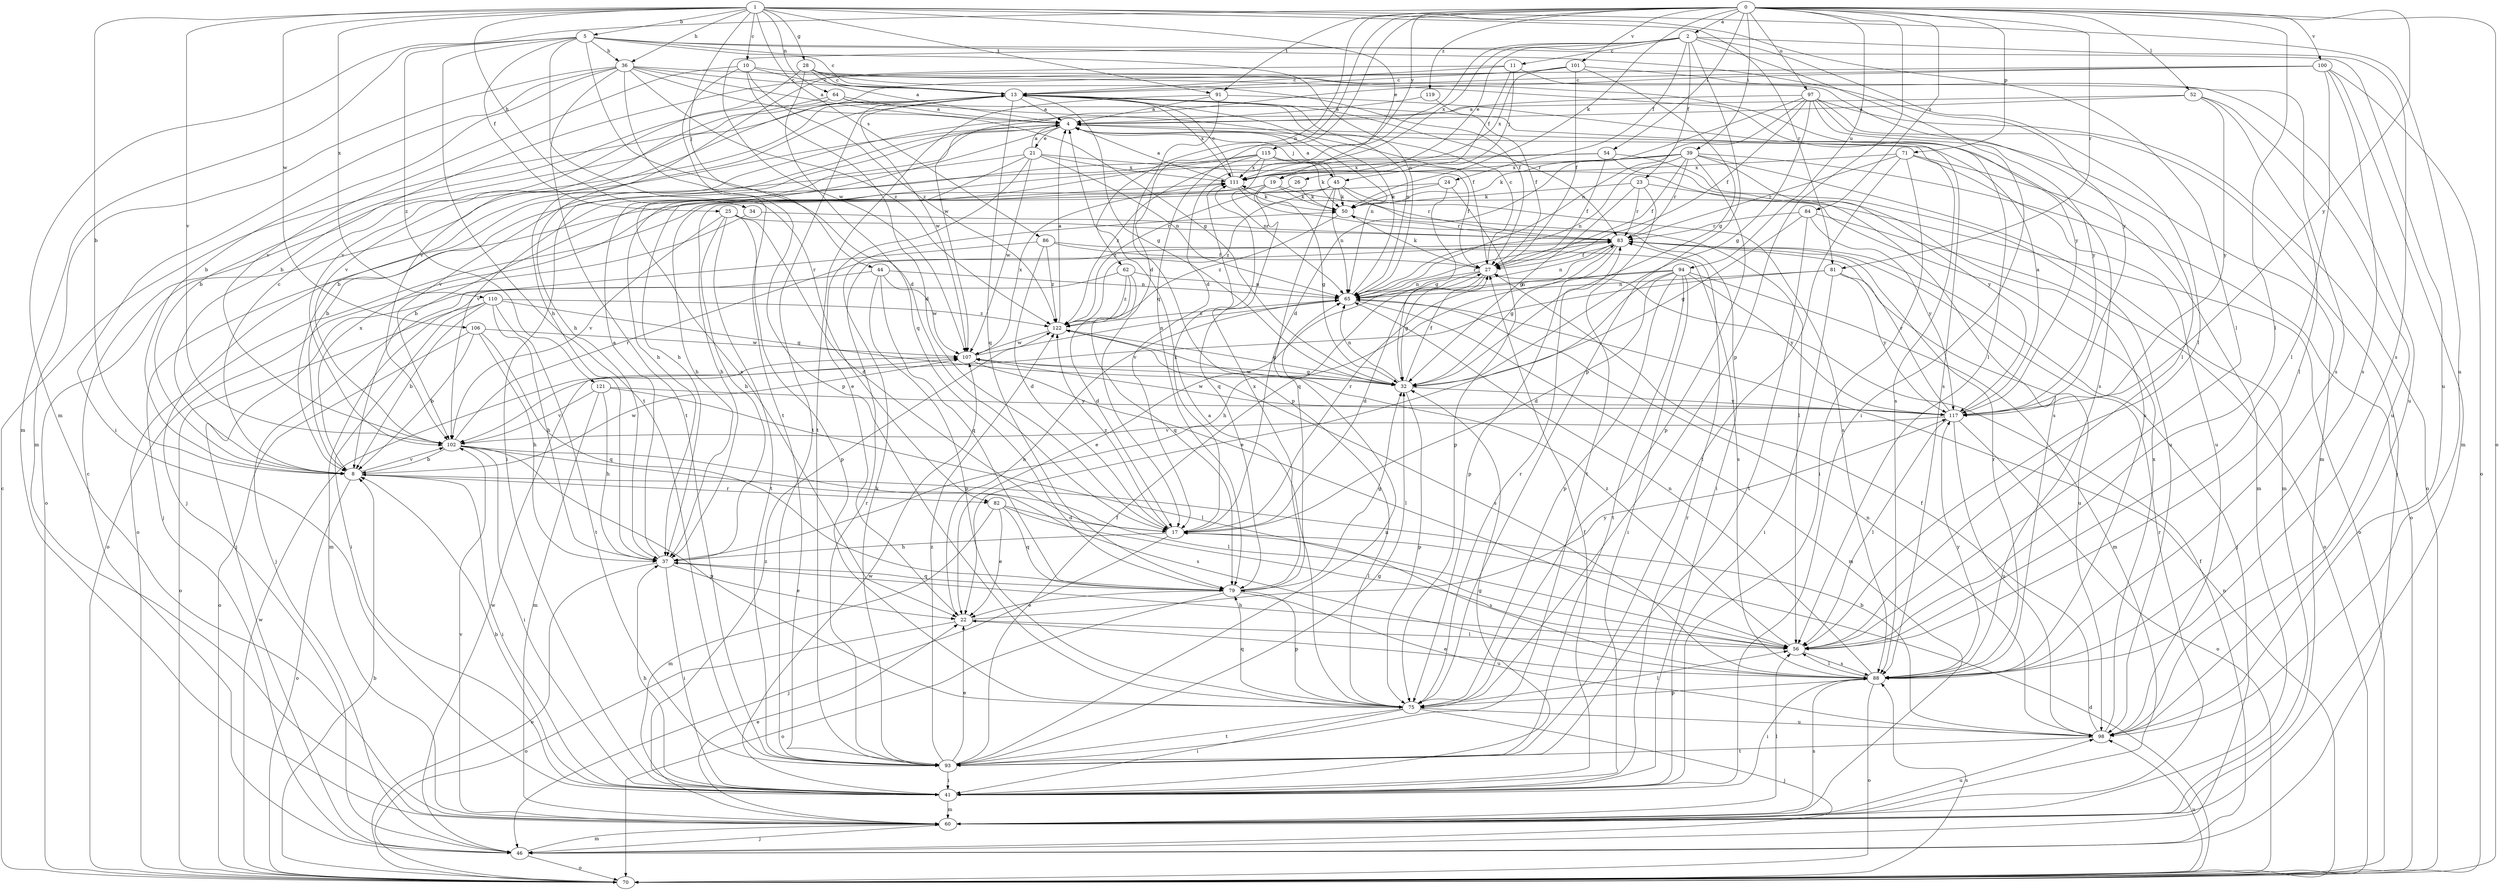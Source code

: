 strict digraph  {
0;
1;
2;
4;
5;
8;
10;
11;
13;
17;
19;
21;
22;
23;
24;
25;
26;
27;
28;
32;
34;
36;
37;
39;
41;
44;
45;
46;
50;
52;
54;
56;
60;
62;
64;
65;
70;
71;
75;
79;
81;
82;
83;
84;
86;
88;
91;
93;
94;
97;
98;
100;
101;
102;
106;
107;
110;
111;
115;
117;
119;
121;
122;
0 -> 2  [label=a];
0 -> 17  [label=d];
0 -> 39  [label=i];
0 -> 50  [label=k];
0 -> 52  [label=l];
0 -> 54  [label=l];
0 -> 56  [label=l];
0 -> 60  [label=m];
0 -> 62  [label=n];
0 -> 70  [label=o];
0 -> 71  [label=p];
0 -> 75  [label=p];
0 -> 79  [label=q];
0 -> 81  [label=r];
0 -> 84  [label=s];
0 -> 91  [label=t];
0 -> 94  [label=u];
0 -> 97  [label=u];
0 -> 100  [label=v];
0 -> 101  [label=v];
0 -> 115  [label=y];
0 -> 117  [label=y];
0 -> 119  [label=z];
1 -> 5  [label=b];
1 -> 8  [label=b];
1 -> 10  [label=c];
1 -> 19  [label=e];
1 -> 28  [label=g];
1 -> 34  [label=h];
1 -> 36  [label=h];
1 -> 44  [label=j];
1 -> 56  [label=l];
1 -> 64  [label=n];
1 -> 81  [label=r];
1 -> 86  [label=s];
1 -> 91  [label=t];
1 -> 98  [label=u];
1 -> 102  [label=v];
1 -> 106  [label=w];
1 -> 110  [label=x];
2 -> 11  [label=c];
2 -> 17  [label=d];
2 -> 19  [label=e];
2 -> 23  [label=f];
2 -> 24  [label=f];
2 -> 41  [label=i];
2 -> 56  [label=l];
2 -> 75  [label=p];
2 -> 88  [label=s];
2 -> 107  [label=w];
2 -> 111  [label=x];
4 -> 21  [label=e];
4 -> 22  [label=e];
4 -> 41  [label=i];
4 -> 45  [label=j];
4 -> 65  [label=n];
4 -> 70  [label=o];
4 -> 88  [label=s];
4 -> 102  [label=v];
5 -> 13  [label=c];
5 -> 17  [label=d];
5 -> 25  [label=f];
5 -> 36  [label=h];
5 -> 60  [label=m];
5 -> 65  [label=n];
5 -> 82  [label=r];
5 -> 93  [label=t];
5 -> 98  [label=u];
5 -> 117  [label=y];
5 -> 121  [label=z];
8 -> 13  [label=c];
8 -> 41  [label=i];
8 -> 70  [label=o];
8 -> 82  [label=r];
8 -> 102  [label=v];
8 -> 107  [label=w];
8 -> 111  [label=x];
10 -> 13  [label=c];
10 -> 17  [label=d];
10 -> 93  [label=t];
10 -> 98  [label=u];
10 -> 102  [label=v];
10 -> 122  [label=z];
11 -> 13  [label=c];
11 -> 26  [label=f];
11 -> 37  [label=h];
11 -> 45  [label=j];
11 -> 56  [label=l];
13 -> 4  [label=a];
13 -> 32  [label=g];
13 -> 37  [label=h];
13 -> 65  [label=n];
13 -> 79  [label=q];
13 -> 83  [label=r];
13 -> 93  [label=t];
13 -> 107  [label=w];
13 -> 111  [label=x];
17 -> 37  [label=h];
17 -> 46  [label=j];
17 -> 83  [label=r];
17 -> 88  [label=s];
17 -> 111  [label=x];
17 -> 122  [label=z];
19 -> 32  [label=g];
19 -> 37  [label=h];
19 -> 46  [label=j];
19 -> 50  [label=k];
19 -> 56  [label=l];
19 -> 79  [label=q];
21 -> 4  [label=a];
21 -> 22  [label=e];
21 -> 27  [label=f];
21 -> 37  [label=h];
21 -> 46  [label=j];
21 -> 65  [label=n];
21 -> 107  [label=w];
21 -> 111  [label=x];
22 -> 56  [label=l];
22 -> 65  [label=n];
22 -> 70  [label=o];
22 -> 117  [label=y];
23 -> 32  [label=g];
23 -> 50  [label=k];
23 -> 70  [label=o];
23 -> 83  [label=r];
23 -> 93  [label=t];
24 -> 32  [label=g];
24 -> 37  [label=h];
24 -> 50  [label=k];
24 -> 75  [label=p];
25 -> 17  [label=d];
25 -> 37  [label=h];
25 -> 75  [label=p];
25 -> 83  [label=r];
25 -> 93  [label=t];
25 -> 102  [label=v];
26 -> 50  [label=k];
26 -> 122  [label=z];
27 -> 13  [label=c];
27 -> 17  [label=d];
27 -> 22  [label=e];
27 -> 32  [label=g];
27 -> 50  [label=k];
27 -> 65  [label=n];
28 -> 4  [label=a];
28 -> 13  [label=c];
28 -> 27  [label=f];
28 -> 56  [label=l];
28 -> 79  [label=q];
28 -> 102  [label=v];
32 -> 27  [label=f];
32 -> 65  [label=n];
32 -> 75  [label=p];
32 -> 107  [label=w];
32 -> 117  [label=y];
34 -> 70  [label=o];
34 -> 83  [label=r];
36 -> 4  [label=a];
36 -> 8  [label=b];
36 -> 13  [label=c];
36 -> 32  [label=g];
36 -> 41  [label=i];
36 -> 60  [label=m];
36 -> 75  [label=p];
36 -> 93  [label=t];
36 -> 117  [label=y];
36 -> 122  [label=z];
37 -> 4  [label=a];
37 -> 22  [label=e];
37 -> 41  [label=i];
37 -> 70  [label=o];
37 -> 79  [label=q];
39 -> 8  [label=b];
39 -> 27  [label=f];
39 -> 50  [label=k];
39 -> 60  [label=m];
39 -> 65  [label=n];
39 -> 70  [label=o];
39 -> 75  [label=p];
39 -> 83  [label=r];
39 -> 111  [label=x];
39 -> 117  [label=y];
41 -> 8  [label=b];
41 -> 27  [label=f];
41 -> 32  [label=g];
41 -> 37  [label=h];
41 -> 60  [label=m];
41 -> 83  [label=r];
41 -> 107  [label=w];
41 -> 122  [label=z];
44 -> 46  [label=j];
44 -> 65  [label=n];
44 -> 75  [label=p];
44 -> 79  [label=q];
44 -> 107  [label=w];
45 -> 4  [label=a];
45 -> 50  [label=k];
45 -> 65  [label=n];
45 -> 70  [label=o];
45 -> 79  [label=q];
45 -> 83  [label=r];
45 -> 88  [label=s];
45 -> 122  [label=z];
46 -> 13  [label=c];
46 -> 27  [label=f];
46 -> 60  [label=m];
46 -> 70  [label=o];
46 -> 107  [label=w];
50 -> 83  [label=r];
50 -> 122  [label=z];
52 -> 4  [label=a];
52 -> 8  [label=b];
52 -> 56  [label=l];
52 -> 98  [label=u];
52 -> 117  [label=y];
54 -> 8  [label=b];
54 -> 27  [label=f];
54 -> 88  [label=s];
54 -> 98  [label=u];
54 -> 111  [label=x];
56 -> 37  [label=h];
56 -> 88  [label=s];
56 -> 122  [label=z];
60 -> 22  [label=e];
60 -> 46  [label=j];
60 -> 56  [label=l];
60 -> 83  [label=r];
60 -> 88  [label=s];
60 -> 98  [label=u];
60 -> 102  [label=v];
62 -> 17  [label=d];
62 -> 60  [label=m];
62 -> 65  [label=n];
62 -> 79  [label=q];
62 -> 122  [label=z];
64 -> 4  [label=a];
64 -> 8  [label=b];
64 -> 27  [label=f];
64 -> 88  [label=s];
64 -> 102  [label=v];
65 -> 13  [label=c];
65 -> 60  [label=m];
65 -> 83  [label=r];
65 -> 122  [label=z];
70 -> 8  [label=b];
70 -> 13  [label=c];
70 -> 17  [label=d];
70 -> 65  [label=n];
70 -> 88  [label=s];
70 -> 98  [label=u];
70 -> 107  [label=w];
71 -> 41  [label=i];
71 -> 60  [label=m];
71 -> 83  [label=r];
71 -> 93  [label=t];
71 -> 98  [label=u];
71 -> 111  [label=x];
75 -> 4  [label=a];
75 -> 41  [label=i];
75 -> 46  [label=j];
75 -> 56  [label=l];
75 -> 79  [label=q];
75 -> 83  [label=r];
75 -> 93  [label=t];
75 -> 98  [label=u];
79 -> 22  [label=e];
79 -> 32  [label=g];
79 -> 70  [label=o];
79 -> 75  [label=p];
79 -> 98  [label=u];
79 -> 111  [label=x];
81 -> 41  [label=i];
81 -> 65  [label=n];
81 -> 98  [label=u];
81 -> 102  [label=v];
81 -> 117  [label=y];
82 -> 17  [label=d];
82 -> 22  [label=e];
82 -> 56  [label=l];
82 -> 60  [label=m];
82 -> 79  [label=q];
83 -> 27  [label=f];
83 -> 32  [label=g];
83 -> 46  [label=j];
83 -> 65  [label=n];
83 -> 75  [label=p];
84 -> 32  [label=g];
84 -> 70  [label=o];
84 -> 83  [label=r];
84 -> 93  [label=t];
84 -> 117  [label=y];
86 -> 17  [label=d];
86 -> 27  [label=f];
86 -> 46  [label=j];
86 -> 88  [label=s];
86 -> 122  [label=z];
88 -> 22  [label=e];
88 -> 41  [label=i];
88 -> 56  [label=l];
88 -> 65  [label=n];
88 -> 70  [label=o];
88 -> 75  [label=p];
88 -> 83  [label=r];
88 -> 117  [label=y];
91 -> 4  [label=a];
91 -> 75  [label=p];
91 -> 88  [label=s];
91 -> 93  [label=t];
93 -> 22  [label=e];
93 -> 27  [label=f];
93 -> 32  [label=g];
93 -> 41  [label=i];
93 -> 50  [label=k];
93 -> 65  [label=n];
93 -> 83  [label=r];
93 -> 122  [label=z];
94 -> 17  [label=d];
94 -> 22  [label=e];
94 -> 37  [label=h];
94 -> 41  [label=i];
94 -> 60  [label=m];
94 -> 65  [label=n];
94 -> 75  [label=p];
94 -> 93  [label=t];
94 -> 117  [label=y];
97 -> 4  [label=a];
97 -> 17  [label=d];
97 -> 27  [label=f];
97 -> 32  [label=g];
97 -> 46  [label=j];
97 -> 60  [label=m];
97 -> 65  [label=n];
97 -> 70  [label=o];
97 -> 117  [label=y];
98 -> 8  [label=b];
98 -> 27  [label=f];
98 -> 65  [label=n];
98 -> 93  [label=t];
98 -> 111  [label=x];
100 -> 13  [label=c];
100 -> 56  [label=l];
100 -> 60  [label=m];
100 -> 70  [label=o];
100 -> 88  [label=s];
100 -> 102  [label=v];
100 -> 107  [label=w];
101 -> 8  [label=b];
101 -> 13  [label=c];
101 -> 27  [label=f];
101 -> 32  [label=g];
101 -> 88  [label=s];
101 -> 111  [label=x];
102 -> 8  [label=b];
102 -> 41  [label=i];
102 -> 56  [label=l];
102 -> 75  [label=p];
102 -> 83  [label=r];
102 -> 88  [label=s];
106 -> 8  [label=b];
106 -> 37  [label=h];
106 -> 70  [label=o];
106 -> 79  [label=q];
106 -> 107  [label=w];
107 -> 32  [label=g];
107 -> 56  [label=l];
107 -> 65  [label=n];
107 -> 111  [label=x];
110 -> 8  [label=b];
110 -> 32  [label=g];
110 -> 37  [label=h];
110 -> 41  [label=i];
110 -> 70  [label=o];
110 -> 93  [label=t];
110 -> 122  [label=z];
111 -> 4  [label=a];
111 -> 13  [label=c];
111 -> 41  [label=i];
111 -> 50  [label=k];
115 -> 37  [label=h];
115 -> 50  [label=k];
115 -> 65  [label=n];
115 -> 88  [label=s];
115 -> 102  [label=v];
115 -> 111  [label=x];
115 -> 122  [label=z];
117 -> 4  [label=a];
117 -> 56  [label=l];
117 -> 70  [label=o];
117 -> 83  [label=r];
117 -> 98  [label=u];
117 -> 102  [label=v];
117 -> 107  [label=w];
119 -> 4  [label=a];
119 -> 27  [label=f];
121 -> 37  [label=h];
121 -> 56  [label=l];
121 -> 60  [label=m];
121 -> 102  [label=v];
121 -> 117  [label=y];
122 -> 4  [label=a];
122 -> 32  [label=g];
122 -> 88  [label=s];
122 -> 107  [label=w];
}
